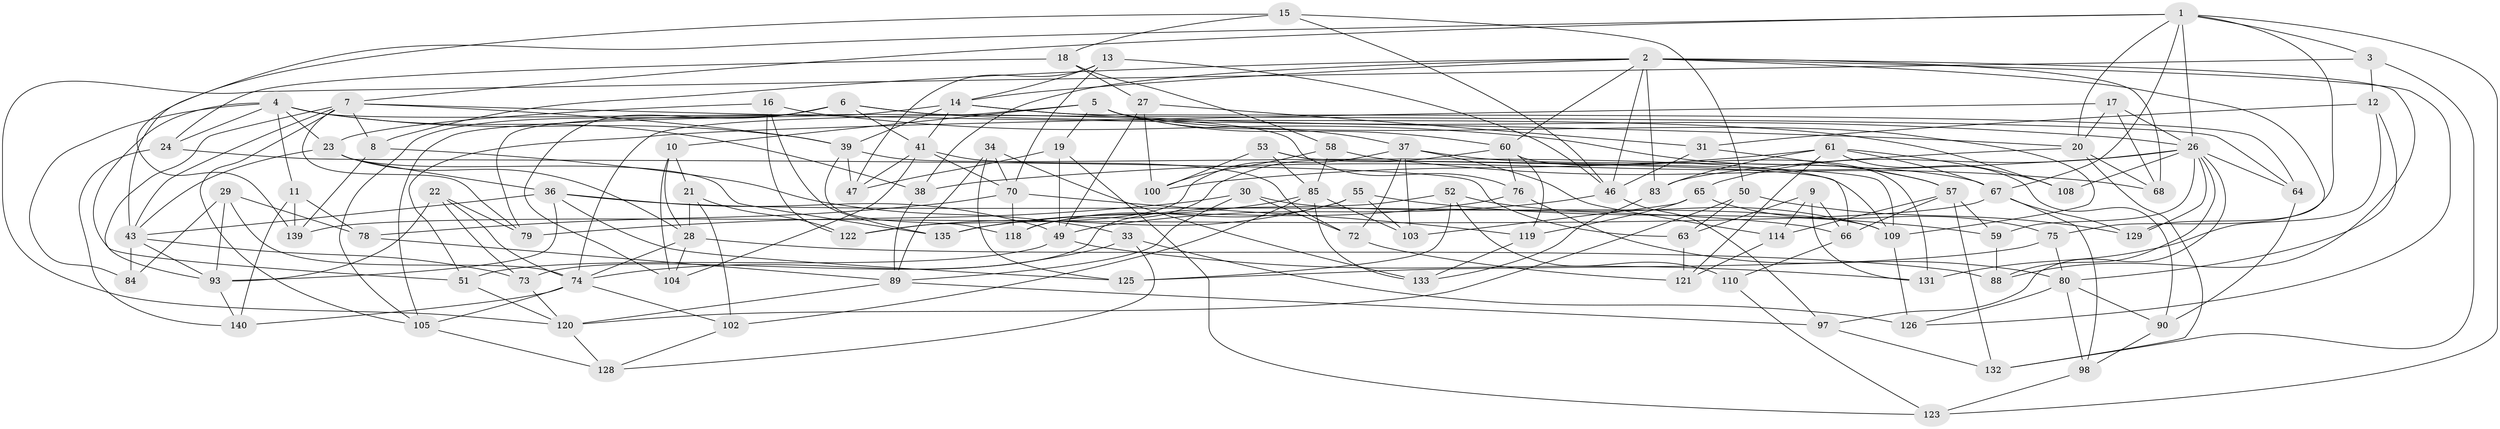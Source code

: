 // original degree distribution, {4: 1.0}
// Generated by graph-tools (version 1.1) at 2025/20/03/04/25 18:20:57]
// undirected, 100 vertices, 239 edges
graph export_dot {
graph [start="1"]
  node [color=gray90,style=filled];
  1 [super="+62"];
  2 [super="+25+40+54"];
  3;
  4 [super="+56+69"];
  5 [super="+71"];
  6 [super="+35"];
  7 [super="+81+138"];
  8;
  9;
  10;
  11;
  12;
  13;
  14 [super="+32"];
  15;
  16;
  17;
  18;
  19;
  20 [super="+106"];
  21;
  22;
  23 [super="+127"];
  24;
  26 [super="+130+48"];
  27;
  28 [super="+94"];
  29;
  30;
  31;
  33;
  34;
  36 [super="+91"];
  37 [super="+86"];
  38;
  39 [super="+87"];
  41 [super="+44"];
  43 [super="+101+45"];
  46 [super="+95"];
  47;
  49 [super="+113"];
  50;
  51;
  52;
  53;
  55;
  57 [super="+143"];
  58;
  59;
  60 [super="+99"];
  61 [super="+142"];
  63;
  64;
  65;
  66 [super="+77"];
  67 [super="+82"];
  68;
  70 [super="+111"];
  72;
  73;
  74 [super="+115+112"];
  75;
  76;
  78;
  79;
  80 [super="+117"];
  83;
  84;
  85 [super="+137"];
  88;
  89 [super="+141"];
  90;
  93 [super="+107"];
  97;
  98;
  100;
  102;
  103;
  104;
  105 [super="+136"];
  108;
  109 [super="+134"];
  110;
  114;
  118;
  119;
  120 [super="+124"];
  121;
  122;
  123;
  125;
  126;
  128;
  129;
  131;
  132;
  133;
  135;
  139;
  140;
  1 -- 75;
  1 -- 20;
  1 -- 3;
  1 -- 67;
  1 -- 7;
  1 -- 123;
  1 -- 26;
  1 -- 43;
  2 -- 46;
  2 -- 8;
  2 -- 88;
  2 -- 38;
  2 -- 126;
  2 -- 14;
  2 -- 60;
  2 -- 129;
  2 -- 83;
  2 -- 68;
  3 -- 12;
  3 -- 132;
  3 -- 120;
  4 -- 38;
  4 -- 84;
  4 -- 24;
  4 -- 76;
  4 -- 23;
  4 -- 51;
  4 -- 11;
  4 -- 39;
  5 -- 19;
  5 -- 60;
  5 -- 37;
  5 -- 10;
  5 -- 109;
  5 -- 74;
  6 -- 105;
  6 -- 104;
  6 -- 41;
  6 -- 64;
  6 -- 108;
  6 -- 79;
  7 -- 93;
  7 -- 105;
  7 -- 8;
  7 -- 20;
  7 -- 43;
  7 -- 39;
  7 -- 79;
  8 -- 139;
  8 -- 33;
  9 -- 63;
  9 -- 114;
  9 -- 131;
  9 -- 66;
  10 -- 21;
  10 -- 104;
  10 -- 28;
  11 -- 140;
  11 -- 78;
  11 -- 139;
  12 -- 131;
  12 -- 31;
  12 -- 80;
  13 -- 70;
  13 -- 47;
  13 -- 46;
  13 -- 14;
  14 -- 105 [weight=2];
  14 -- 41;
  14 -- 64;
  14 -- 39;
  14 -- 26;
  15 -- 139;
  15 -- 46;
  15 -- 18;
  15 -- 50;
  16 -- 135;
  16 -- 57;
  16 -- 122;
  16 -- 23;
  17 -- 51;
  17 -- 68;
  17 -- 20;
  17 -- 26;
  18 -- 24;
  18 -- 27;
  18 -- 58;
  19 -- 49;
  19 -- 47;
  19 -- 123;
  20 -- 132;
  20 -- 83;
  20 -- 68;
  21 -- 102;
  21 -- 28;
  21 -- 122;
  22 -- 79;
  22 -- 93;
  22 -- 73;
  22 -- 74;
  23 -- 135;
  23 -- 36;
  23 -- 43;
  23 -- 28;
  24 -- 63;
  24 -- 140;
  26 -- 129;
  26 -- 108 [weight=2];
  26 -- 88;
  26 -- 65;
  26 -- 64;
  26 -- 97;
  26 -- 38;
  26 -- 59;
  27 -- 31;
  27 -- 49;
  27 -- 100;
  28 -- 88;
  28 -- 104;
  28 -- 74;
  29 -- 78;
  29 -- 84;
  29 -- 74;
  29 -- 93;
  30 -- 72;
  30 -- 109;
  30 -- 89;
  30 -- 79;
  31 -- 46;
  31 -- 57;
  33 -- 128;
  33 -- 126;
  33 -- 74;
  34 -- 89;
  34 -- 125;
  34 -- 70;
  34 -- 133;
  36 -- 125;
  36 -- 49;
  36 -- 93;
  36 -- 66;
  36 -- 43;
  37 -- 67;
  37 -- 122;
  37 -- 114;
  37 -- 72;
  37 -- 103;
  38 -- 89;
  39 -- 118;
  39 -- 109;
  39 -- 47;
  41 -- 104;
  41 -- 47;
  41 -- 72;
  41 -- 70;
  43 -- 84 [weight=2];
  43 -- 73;
  43 -- 93;
  46 -- 97;
  46 -- 49;
  49 -- 51;
  49 -- 131;
  50 -- 129;
  50 -- 63;
  50 -- 120;
  51 -- 120;
  52 -- 110;
  52 -- 125;
  52 -- 73;
  52 -- 109;
  53 -- 100;
  53 -- 85;
  53 -- 109;
  53 -- 66;
  55 -- 118;
  55 -- 103;
  55 -- 122;
  55 -- 59;
  57 -- 59;
  57 -- 132;
  57 -- 66;
  57 -- 114;
  58 -- 85;
  58 -- 68;
  58 -- 100;
  59 -- 88;
  60 -- 131;
  60 -- 76;
  60 -- 118;
  60 -- 119;
  61 -- 83;
  61 -- 90;
  61 -- 100;
  61 -- 121;
  61 -- 108;
  61 -- 67;
  63 -- 121;
  64 -- 90;
  65 -- 119;
  65 -- 103;
  65 -- 75;
  66 -- 110 [weight=2];
  67 -- 98;
  67 -- 139;
  67 -- 129;
  70 -- 118;
  70 -- 78;
  70 -- 119;
  72 -- 121;
  73 -- 120;
  74 -- 105;
  74 -- 140;
  74 -- 102;
  75 -- 80;
  75 -- 125;
  76 -- 80;
  76 -- 135;
  78 -- 89;
  80 -- 98;
  80 -- 90;
  80 -- 126;
  83 -- 133;
  85 -- 102;
  85 -- 103;
  85 -- 133;
  85 -- 135;
  89 -- 97;
  89 -- 120;
  90 -- 98;
  93 -- 140;
  97 -- 132;
  98 -- 123;
  102 -- 128;
  105 -- 128;
  109 -- 126;
  110 -- 123;
  114 -- 121;
  119 -- 133;
  120 -- 128;
}
